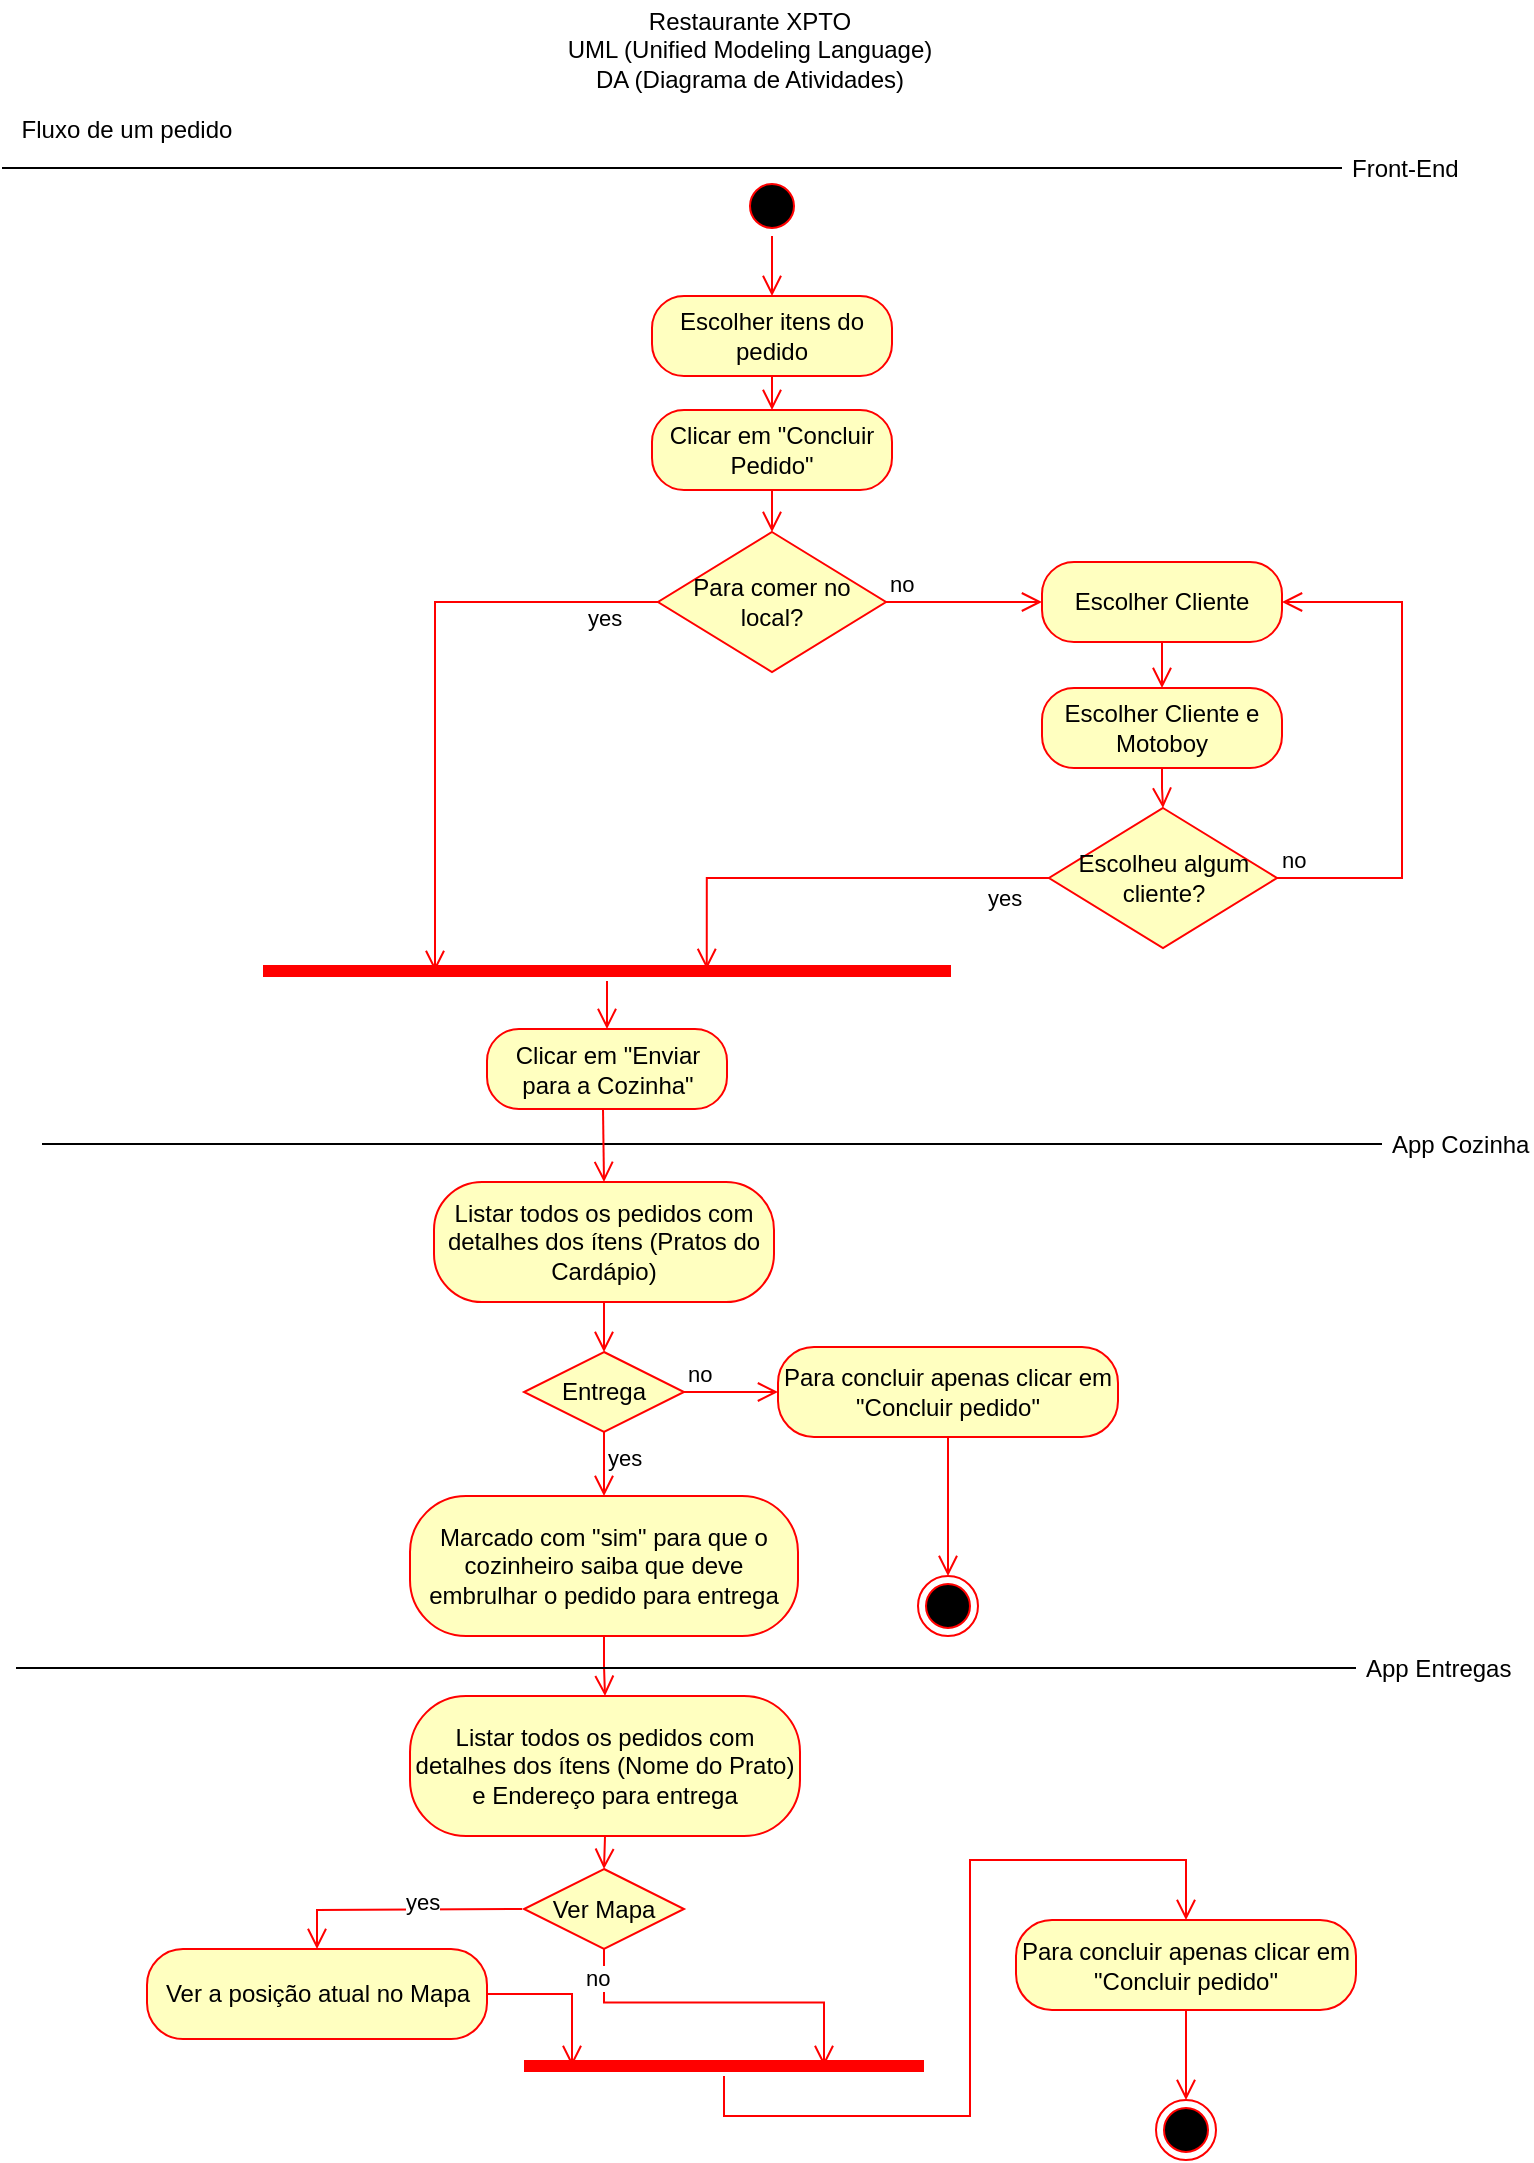 <mxfile version="21.6.9" type="device">
  <diagram name="Page-1" id="QdN5d-W1SVlPxliReXbl">
    <mxGraphModel dx="1793" dy="948" grid="1" gridSize="10" guides="1" tooltips="1" connect="1" arrows="1" fold="1" page="1" pageScale="1" pageWidth="827" pageHeight="1169" math="0" shadow="0">
      <root>
        <mxCell id="0" />
        <mxCell id="1" parent="0" />
        <mxCell id="qWHR-aca3xyi5TjrNgZx-1" value="Restaurante XPTO&lt;br&gt;UML (Unified Modeling Language)&lt;br&gt;DA (Diagrama de Atividades)" style="text;html=1;strokeColor=none;fillColor=none;align=center;verticalAlign=middle;whiteSpace=wrap;rounded=0;" vertex="1" parent="1">
          <mxGeometry x="294" y="40" width="240" height="50" as="geometry" />
        </mxCell>
        <mxCell id="qWHR-aca3xyi5TjrNgZx-2" value="Fluxo de um pedido" style="text;html=1;strokeColor=none;fillColor=none;align=center;verticalAlign=middle;whiteSpace=wrap;rounded=0;" vertex="1" parent="1">
          <mxGeometry x="40" y="90" width="125" height="30" as="geometry" />
        </mxCell>
        <mxCell id="qWHR-aca3xyi5TjrNgZx-4" value="App Cozinha" style="line;strokeWidth=1;fillColor=none;align=left;verticalAlign=middle;spacingTop=-1;spacingLeft=3;spacingRight=3;rotatable=0;labelPosition=right;points=[];portConstraint=eastwest;strokeColor=inherit;" vertex="1" parent="1">
          <mxGeometry x="60" y="608" width="670" height="8" as="geometry" />
        </mxCell>
        <mxCell id="qWHR-aca3xyi5TjrNgZx-5" value="" style="ellipse;html=1;shape=startState;fillColor=#000000;strokeColor=#ff0000;" vertex="1" parent="1">
          <mxGeometry x="410" y="128" width="30" height="30" as="geometry" />
        </mxCell>
        <mxCell id="qWHR-aca3xyi5TjrNgZx-6" value="" style="edgeStyle=orthogonalEdgeStyle;html=1;verticalAlign=bottom;endArrow=open;endSize=8;strokeColor=#ff0000;rounded=0;entryX=0.5;entryY=0;entryDx=0;entryDy=0;" edge="1" source="qWHR-aca3xyi5TjrNgZx-5" parent="1" target="qWHR-aca3xyi5TjrNgZx-7">
          <mxGeometry relative="1" as="geometry">
            <mxPoint x="425" y="198" as="targetPoint" />
          </mxGeometry>
        </mxCell>
        <mxCell id="qWHR-aca3xyi5TjrNgZx-7" value="Escolher itens do pedido" style="rounded=1;whiteSpace=wrap;html=1;arcSize=40;fontColor=#000000;fillColor=#ffffc0;strokeColor=#ff0000;" vertex="1" parent="1">
          <mxGeometry x="365" y="188" width="120" height="40" as="geometry" />
        </mxCell>
        <mxCell id="qWHR-aca3xyi5TjrNgZx-8" value="" style="edgeStyle=orthogonalEdgeStyle;html=1;verticalAlign=bottom;endArrow=open;endSize=8;strokeColor=#ff0000;rounded=0;entryX=0.5;entryY=0;entryDx=0;entryDy=0;" edge="1" source="qWHR-aca3xyi5TjrNgZx-7" parent="1" target="qWHR-aca3xyi5TjrNgZx-10">
          <mxGeometry relative="1" as="geometry">
            <mxPoint x="425" y="268" as="targetPoint" />
          </mxGeometry>
        </mxCell>
        <mxCell id="qWHR-aca3xyi5TjrNgZx-10" value="Clicar em &quot;Concluir Pedido&quot;" style="rounded=1;whiteSpace=wrap;html=1;arcSize=40;fontColor=#000000;fillColor=#ffffc0;strokeColor=#ff0000;" vertex="1" parent="1">
          <mxGeometry x="365" y="245" width="120" height="40" as="geometry" />
        </mxCell>
        <mxCell id="qWHR-aca3xyi5TjrNgZx-11" value="" style="edgeStyle=orthogonalEdgeStyle;html=1;verticalAlign=bottom;endArrow=open;endSize=8;strokeColor=#ff0000;rounded=0;entryX=0.5;entryY=0;entryDx=0;entryDy=0;" edge="1" source="qWHR-aca3xyi5TjrNgZx-10" parent="1" target="qWHR-aca3xyi5TjrNgZx-12">
          <mxGeometry relative="1" as="geometry">
            <mxPoint x="425" y="345" as="targetPoint" />
          </mxGeometry>
        </mxCell>
        <mxCell id="qWHR-aca3xyi5TjrNgZx-12" value="Para comer no local?" style="rhombus;whiteSpace=wrap;html=1;fontColor=#000000;fillColor=#ffffc0;strokeColor=#ff0000;" vertex="1" parent="1">
          <mxGeometry x="368" y="306" width="114" height="70" as="geometry" />
        </mxCell>
        <mxCell id="qWHR-aca3xyi5TjrNgZx-13" value="no" style="edgeStyle=orthogonalEdgeStyle;html=1;align=left;verticalAlign=bottom;endArrow=open;endSize=8;strokeColor=#ff0000;rounded=0;entryX=0;entryY=0.5;entryDx=0;entryDy=0;" edge="1" source="qWHR-aca3xyi5TjrNgZx-12" parent="1" target="qWHR-aca3xyi5TjrNgZx-15">
          <mxGeometry x="-1" relative="1" as="geometry">
            <mxPoint x="560" y="341" as="targetPoint" />
          </mxGeometry>
        </mxCell>
        <mxCell id="qWHR-aca3xyi5TjrNgZx-14" value="yes" style="edgeStyle=orthogonalEdgeStyle;html=1;align=left;verticalAlign=top;endArrow=open;endSize=8;strokeColor=#ff0000;rounded=0;entryX=0.25;entryY=0.5;entryDx=0;entryDy=0;entryPerimeter=0;" edge="1" source="qWHR-aca3xyi5TjrNgZx-12" parent="1" target="qWHR-aca3xyi5TjrNgZx-23">
          <mxGeometry x="-0.747" y="-5" relative="1" as="geometry">
            <mxPoint x="364" y="476" as="targetPoint" />
            <Array as="points">
              <mxPoint x="256" y="341" />
            </Array>
            <mxPoint as="offset" />
          </mxGeometry>
        </mxCell>
        <mxCell id="qWHR-aca3xyi5TjrNgZx-15" value="Escolher Cliente" style="rounded=1;whiteSpace=wrap;html=1;arcSize=40;fontColor=#000000;fillColor=#ffffc0;strokeColor=#ff0000;" vertex="1" parent="1">
          <mxGeometry x="560" y="321" width="120" height="40" as="geometry" />
        </mxCell>
        <mxCell id="qWHR-aca3xyi5TjrNgZx-16" value="" style="edgeStyle=orthogonalEdgeStyle;html=1;verticalAlign=bottom;endArrow=open;endSize=8;strokeColor=#ff0000;rounded=0;entryX=0.5;entryY=0;entryDx=0;entryDy=0;" edge="1" source="qWHR-aca3xyi5TjrNgZx-15" parent="1" target="qWHR-aca3xyi5TjrNgZx-17">
          <mxGeometry relative="1" as="geometry">
            <mxPoint x="620" y="426" as="targetPoint" />
          </mxGeometry>
        </mxCell>
        <mxCell id="qWHR-aca3xyi5TjrNgZx-17" value="Escolher Cliente e Motoboy" style="rounded=1;whiteSpace=wrap;html=1;arcSize=40;fontColor=#000000;fillColor=#ffffc0;strokeColor=#ff0000;" vertex="1" parent="1">
          <mxGeometry x="560" y="384" width="120" height="40" as="geometry" />
        </mxCell>
        <mxCell id="qWHR-aca3xyi5TjrNgZx-18" value="" style="edgeStyle=orthogonalEdgeStyle;html=1;verticalAlign=bottom;endArrow=open;endSize=8;strokeColor=#ff0000;rounded=0;entryX=0.5;entryY=0;entryDx=0;entryDy=0;" edge="1" source="qWHR-aca3xyi5TjrNgZx-17" parent="1" target="qWHR-aca3xyi5TjrNgZx-20">
          <mxGeometry relative="1" as="geometry">
            <mxPoint x="620" y="489" as="targetPoint" />
          </mxGeometry>
        </mxCell>
        <mxCell id="qWHR-aca3xyi5TjrNgZx-20" value="Escolheu algum cliente?" style="rhombus;whiteSpace=wrap;html=1;fontColor=#000000;fillColor=#ffffc0;strokeColor=#ff0000;" vertex="1" parent="1">
          <mxGeometry x="563.5" y="444" width="114" height="70" as="geometry" />
        </mxCell>
        <mxCell id="qWHR-aca3xyi5TjrNgZx-21" value="no" style="edgeStyle=orthogonalEdgeStyle;html=1;align=left;verticalAlign=bottom;endArrow=open;endSize=8;strokeColor=#ff0000;rounded=0;entryX=1;entryY=0.5;entryDx=0;entryDy=0;exitX=1;exitY=0.5;exitDx=0;exitDy=0;" edge="1" source="qWHR-aca3xyi5TjrNgZx-20" parent="1" target="qWHR-aca3xyi5TjrNgZx-15">
          <mxGeometry x="-1" relative="1" as="geometry">
            <mxPoint x="602" y="481" as="targetPoint" />
            <Array as="points">
              <mxPoint x="740" y="479" />
              <mxPoint x="740" y="341" />
            </Array>
          </mxGeometry>
        </mxCell>
        <mxCell id="qWHR-aca3xyi5TjrNgZx-22" value="yes" style="edgeStyle=orthogonalEdgeStyle;html=1;align=left;verticalAlign=top;endArrow=open;endSize=8;strokeColor=#ff0000;rounded=0;entryX=0.645;entryY=0.4;entryDx=0;entryDy=0;entryPerimeter=0;" edge="1" source="qWHR-aca3xyi5TjrNgZx-20" parent="1" target="qWHR-aca3xyi5TjrNgZx-23">
          <mxGeometry x="-0.696" y="-3" relative="1" as="geometry">
            <mxPoint x="406.5" y="584.5" as="targetPoint" />
            <mxPoint as="offset" />
          </mxGeometry>
        </mxCell>
        <mxCell id="qWHR-aca3xyi5TjrNgZx-23" value="" style="shape=line;html=1;strokeWidth=6;strokeColor=#ff0000;" vertex="1" parent="1">
          <mxGeometry x="170.5" y="520.5" width="344" height="10" as="geometry" />
        </mxCell>
        <mxCell id="qWHR-aca3xyi5TjrNgZx-24" value="" style="edgeStyle=orthogonalEdgeStyle;html=1;verticalAlign=bottom;endArrow=open;endSize=8;strokeColor=#ff0000;rounded=0;entryX=0.5;entryY=0;entryDx=0;entryDy=0;" edge="1" source="qWHR-aca3xyi5TjrNgZx-23" parent="1" target="qWHR-aca3xyi5TjrNgZx-25">
          <mxGeometry relative="1" as="geometry">
            <mxPoint x="340.5" y="584.5" as="targetPoint" />
          </mxGeometry>
        </mxCell>
        <mxCell id="qWHR-aca3xyi5TjrNgZx-25" value="Clicar em &quot;Enviar para a Cozinha&quot;" style="rounded=1;whiteSpace=wrap;html=1;arcSize=40;fontColor=#000000;fillColor=#ffffc0;strokeColor=#ff0000;" vertex="1" parent="1">
          <mxGeometry x="282.5" y="554.5" width="120" height="40" as="geometry" />
        </mxCell>
        <mxCell id="qWHR-aca3xyi5TjrNgZx-26" value="" style="edgeStyle=orthogonalEdgeStyle;html=1;verticalAlign=bottom;endArrow=open;endSize=8;strokeColor=#ff0000;rounded=0;entryX=0.5;entryY=0;entryDx=0;entryDy=0;" edge="1" parent="1" target="qWHR-aca3xyi5TjrNgZx-29">
          <mxGeometry relative="1" as="geometry">
            <mxPoint x="341" y="638" as="targetPoint" />
            <mxPoint x="340.5" y="594.5" as="sourcePoint" />
          </mxGeometry>
        </mxCell>
        <mxCell id="qWHR-aca3xyi5TjrNgZx-27" value="Front-End" style="line;strokeWidth=1;fillColor=none;align=left;verticalAlign=middle;spacingTop=-1;spacingLeft=3;spacingRight=3;rotatable=0;labelPosition=right;points=[];portConstraint=eastwest;strokeColor=inherit;" vertex="1" parent="1">
          <mxGeometry x="40" y="120" width="670" height="8" as="geometry" />
        </mxCell>
        <mxCell id="qWHR-aca3xyi5TjrNgZx-29" value="Listar todos os pedidos com detalhes dos ítens (Pratos do Cardápio)" style="rounded=1;whiteSpace=wrap;html=1;arcSize=40;fontColor=#000000;fillColor=#ffffc0;strokeColor=#ff0000;" vertex="1" parent="1">
          <mxGeometry x="256" y="631" width="170" height="60" as="geometry" />
        </mxCell>
        <mxCell id="qWHR-aca3xyi5TjrNgZx-30" value="" style="edgeStyle=orthogonalEdgeStyle;html=1;verticalAlign=bottom;endArrow=open;endSize=8;strokeColor=#ff0000;rounded=0;exitX=0.5;exitY=1;exitDx=0;exitDy=0;entryX=0.5;entryY=0;entryDx=0;entryDy=0;" edge="1" parent="1" source="qWHR-aca3xyi5TjrNgZx-29" target="qWHR-aca3xyi5TjrNgZx-31">
          <mxGeometry relative="1" as="geometry">
            <mxPoint x="340" y="741" as="targetPoint" />
            <mxPoint x="347" y="692" as="sourcePoint" />
          </mxGeometry>
        </mxCell>
        <mxCell id="qWHR-aca3xyi5TjrNgZx-31" value="Entrega" style="rhombus;whiteSpace=wrap;html=1;fontColor=#000000;fillColor=#ffffc0;strokeColor=#ff0000;" vertex="1" parent="1">
          <mxGeometry x="301" y="716" width="80" height="40" as="geometry" />
        </mxCell>
        <mxCell id="qWHR-aca3xyi5TjrNgZx-32" value="no" style="edgeStyle=orthogonalEdgeStyle;html=1;align=left;verticalAlign=bottom;endArrow=open;endSize=8;strokeColor=#ff0000;rounded=0;entryX=0;entryY=0.5;entryDx=0;entryDy=0;" edge="1" source="qWHR-aca3xyi5TjrNgZx-31" parent="1" target="qWHR-aca3xyi5TjrNgZx-36">
          <mxGeometry x="-1" relative="1" as="geometry">
            <mxPoint x="481" y="736" as="targetPoint" />
          </mxGeometry>
        </mxCell>
        <mxCell id="qWHR-aca3xyi5TjrNgZx-33" value="yes" style="edgeStyle=orthogonalEdgeStyle;html=1;align=left;verticalAlign=top;endArrow=open;endSize=8;strokeColor=#ff0000;rounded=0;entryX=0.5;entryY=0;entryDx=0;entryDy=0;" edge="1" source="qWHR-aca3xyi5TjrNgZx-31" parent="1" target="qWHR-aca3xyi5TjrNgZx-34">
          <mxGeometry x="-1" relative="1" as="geometry">
            <mxPoint x="341" y="816" as="targetPoint" />
          </mxGeometry>
        </mxCell>
        <mxCell id="qWHR-aca3xyi5TjrNgZx-34" value="Marcado com &quot;sim&quot; para que o cozinheiro saiba que deve embrulhar o pedido para entrega" style="rounded=1;whiteSpace=wrap;html=1;arcSize=40;fontColor=#000000;fillColor=#ffffc0;strokeColor=#ff0000;" vertex="1" parent="1">
          <mxGeometry x="244" y="788" width="194" height="70" as="geometry" />
        </mxCell>
        <mxCell id="qWHR-aca3xyi5TjrNgZx-35" value="" style="edgeStyle=orthogonalEdgeStyle;html=1;verticalAlign=bottom;endArrow=open;endSize=8;strokeColor=#ff0000;rounded=0;exitX=0.5;exitY=1;exitDx=0;exitDy=0;entryX=0.5;entryY=0;entryDx=0;entryDy=0;" edge="1" source="qWHR-aca3xyi5TjrNgZx-34" parent="1" target="qWHR-aca3xyi5TjrNgZx-42">
          <mxGeometry relative="1" as="geometry">
            <mxPoint x="341" y="887" as="targetPoint" />
            <mxPoint x="361" y="879" as="sourcePoint" />
          </mxGeometry>
        </mxCell>
        <mxCell id="qWHR-aca3xyi5TjrNgZx-36" value="Para concluir apenas clicar em &quot;Concluir pedido&quot;" style="rounded=1;whiteSpace=wrap;html=1;arcSize=40;fontColor=#000000;fillColor=#ffffc0;strokeColor=#ff0000;" vertex="1" parent="1">
          <mxGeometry x="428" y="713.5" width="170" height="45" as="geometry" />
        </mxCell>
        <mxCell id="qWHR-aca3xyi5TjrNgZx-37" value="" style="edgeStyle=orthogonalEdgeStyle;html=1;verticalAlign=bottom;endArrow=open;endSize=8;strokeColor=#ff0000;rounded=0;exitX=0.5;exitY=1;exitDx=0;exitDy=0;entryX=0.5;entryY=0;entryDx=0;entryDy=0;" edge="1" source="qWHR-aca3xyi5TjrNgZx-36" parent="1" target="qWHR-aca3xyi5TjrNgZx-41">
          <mxGeometry relative="1" as="geometry">
            <mxPoint x="513" y="887" as="targetPoint" />
            <mxPoint x="612.5" y="807" as="sourcePoint" />
          </mxGeometry>
        </mxCell>
        <mxCell id="qWHR-aca3xyi5TjrNgZx-40" value="App Entregas" style="line;strokeWidth=1;fillColor=none;align=left;verticalAlign=middle;spacingTop=-1;spacingLeft=3;spacingRight=3;rotatable=0;labelPosition=right;points=[];portConstraint=eastwest;strokeColor=inherit;" vertex="1" parent="1">
          <mxGeometry x="47" y="870" width="670" height="8" as="geometry" />
        </mxCell>
        <mxCell id="qWHR-aca3xyi5TjrNgZx-41" value="" style="ellipse;html=1;shape=endState;fillColor=#000000;strokeColor=#ff0000;" vertex="1" parent="1">
          <mxGeometry x="498" y="828" width="30" height="30" as="geometry" />
        </mxCell>
        <mxCell id="qWHR-aca3xyi5TjrNgZx-42" value="Listar todos os pedidos com detalhes dos ítens (Nome do Prato) e Endereço para entrega" style="rounded=1;whiteSpace=wrap;html=1;arcSize=40;fontColor=#000000;fillColor=#ffffc0;strokeColor=#ff0000;" vertex="1" parent="1">
          <mxGeometry x="244" y="888" width="195" height="70" as="geometry" />
        </mxCell>
        <mxCell id="qWHR-aca3xyi5TjrNgZx-43" value="" style="edgeStyle=orthogonalEdgeStyle;html=1;verticalAlign=bottom;endArrow=open;endSize=8;strokeColor=#ff0000;rounded=0;exitX=0.5;exitY=1;exitDx=0;exitDy=0;entryX=0.5;entryY=0;entryDx=0;entryDy=0;" edge="1" source="qWHR-aca3xyi5TjrNgZx-42" target="qWHR-aca3xyi5TjrNgZx-44" parent="1">
          <mxGeometry relative="1" as="geometry">
            <mxPoint x="249" y="1008" as="targetPoint" />
            <mxPoint x="256" y="959" as="sourcePoint" />
          </mxGeometry>
        </mxCell>
        <mxCell id="qWHR-aca3xyi5TjrNgZx-44" value="Ver Mapa" style="rhombus;whiteSpace=wrap;html=1;fontColor=#000000;fillColor=#ffffc0;strokeColor=#ff0000;" vertex="1" parent="1">
          <mxGeometry x="301" y="974.5" width="80" height="40" as="geometry" />
        </mxCell>
        <mxCell id="qWHR-aca3xyi5TjrNgZx-45" value="no" style="edgeStyle=orthogonalEdgeStyle;html=1;align=left;verticalAlign=bottom;endArrow=open;endSize=8;strokeColor=#ff0000;rounded=0;entryX=0.75;entryY=0.5;entryDx=0;entryDy=0;entryPerimeter=0;" edge="1" source="qWHR-aca3xyi5TjrNgZx-44" target="qWHR-aca3xyi5TjrNgZx-53" parent="1">
          <mxGeometry x="-0.721" y="-11" relative="1" as="geometry">
            <mxPoint x="390" y="989.5" as="targetPoint" />
            <mxPoint as="offset" />
          </mxGeometry>
        </mxCell>
        <mxCell id="qWHR-aca3xyi5TjrNgZx-46" value="Para concluir apenas clicar em &quot;Concluir pedido&quot;" style="rounded=1;whiteSpace=wrap;html=1;arcSize=40;fontColor=#000000;fillColor=#ffffc0;strokeColor=#ff0000;" vertex="1" parent="1">
          <mxGeometry x="547" y="1000" width="170" height="45" as="geometry" />
        </mxCell>
        <mxCell id="qWHR-aca3xyi5TjrNgZx-49" value="" style="edgeStyle=orthogonalEdgeStyle;html=1;verticalAlign=bottom;endArrow=open;endSize=8;strokeColor=#ff0000;rounded=0;exitX=0.5;exitY=1;exitDx=0;exitDy=0;entryX=0.5;entryY=0;entryDx=0;entryDy=0;" edge="1" parent="1" target="qWHR-aca3xyi5TjrNgZx-50" source="qWHR-aca3xyi5TjrNgZx-46">
          <mxGeometry relative="1" as="geometry">
            <mxPoint x="595" y="1152.5" as="targetPoint" />
            <mxPoint x="595" y="1024.5" as="sourcePoint" />
          </mxGeometry>
        </mxCell>
        <mxCell id="qWHR-aca3xyi5TjrNgZx-50" value="" style="ellipse;html=1;shape=endState;fillColor=#000000;strokeColor=#ff0000;" vertex="1" parent="1">
          <mxGeometry x="617" y="1090" width="30" height="30" as="geometry" />
        </mxCell>
        <mxCell id="qWHR-aca3xyi5TjrNgZx-51" value="Ver a posição atual no Mapa" style="rounded=1;whiteSpace=wrap;html=1;arcSize=40;fontColor=#000000;fillColor=#ffffc0;strokeColor=#ff0000;" vertex="1" parent="1">
          <mxGeometry x="112.5" y="1014.5" width="170" height="45" as="geometry" />
        </mxCell>
        <mxCell id="qWHR-aca3xyi5TjrNgZx-52" value="yes" style="edgeStyle=orthogonalEdgeStyle;html=1;align=left;verticalAlign=top;endArrow=open;endSize=8;strokeColor=#ff0000;rounded=0;entryX=0.5;entryY=0;entryDx=0;entryDy=0;" edge="1" parent="1" target="qWHR-aca3xyi5TjrNgZx-51">
          <mxGeometry x="-0.018" y="-17" relative="1" as="geometry">
            <mxPoint x="351" y="784.5" as="targetPoint" />
            <mxPoint x="300" y="994.5" as="sourcePoint" />
            <mxPoint as="offset" />
          </mxGeometry>
        </mxCell>
        <mxCell id="qWHR-aca3xyi5TjrNgZx-53" value="" style="shape=line;html=1;strokeWidth=6;strokeColor=#ff0000;" vertex="1" parent="1">
          <mxGeometry x="301" y="1068" width="200" height="10" as="geometry" />
        </mxCell>
        <mxCell id="qWHR-aca3xyi5TjrNgZx-54" value="" style="edgeStyle=orthogonalEdgeStyle;html=1;verticalAlign=bottom;endArrow=open;endSize=8;strokeColor=#ff0000;rounded=0;entryX=0.5;entryY=0;entryDx=0;entryDy=0;" edge="1" source="qWHR-aca3xyi5TjrNgZx-53" parent="1" target="qWHR-aca3xyi5TjrNgZx-46">
          <mxGeometry relative="1" as="geometry">
            <mxPoint x="401" y="1098" as="targetPoint" />
            <Array as="points">
              <mxPoint x="401" y="1098" />
              <mxPoint x="524" y="1098" />
              <mxPoint x="524" y="970" />
              <mxPoint x="632" y="970" />
            </Array>
          </mxGeometry>
        </mxCell>
        <mxCell id="qWHR-aca3xyi5TjrNgZx-57" value="" style="edgeStyle=orthogonalEdgeStyle;html=1;verticalAlign=bottom;endArrow=open;endSize=8;strokeColor=#ff0000;rounded=0;exitX=1;exitY=0.5;exitDx=0;exitDy=0;entryX=0.12;entryY=0.5;entryDx=0;entryDy=0;entryPerimeter=0;" edge="1" parent="1" source="qWHR-aca3xyi5TjrNgZx-51" target="qWHR-aca3xyi5TjrNgZx-53">
          <mxGeometry relative="1" as="geometry">
            <mxPoint x="351" y="985" as="targetPoint" />
            <mxPoint x="352" y="968" as="sourcePoint" />
          </mxGeometry>
        </mxCell>
      </root>
    </mxGraphModel>
  </diagram>
</mxfile>
